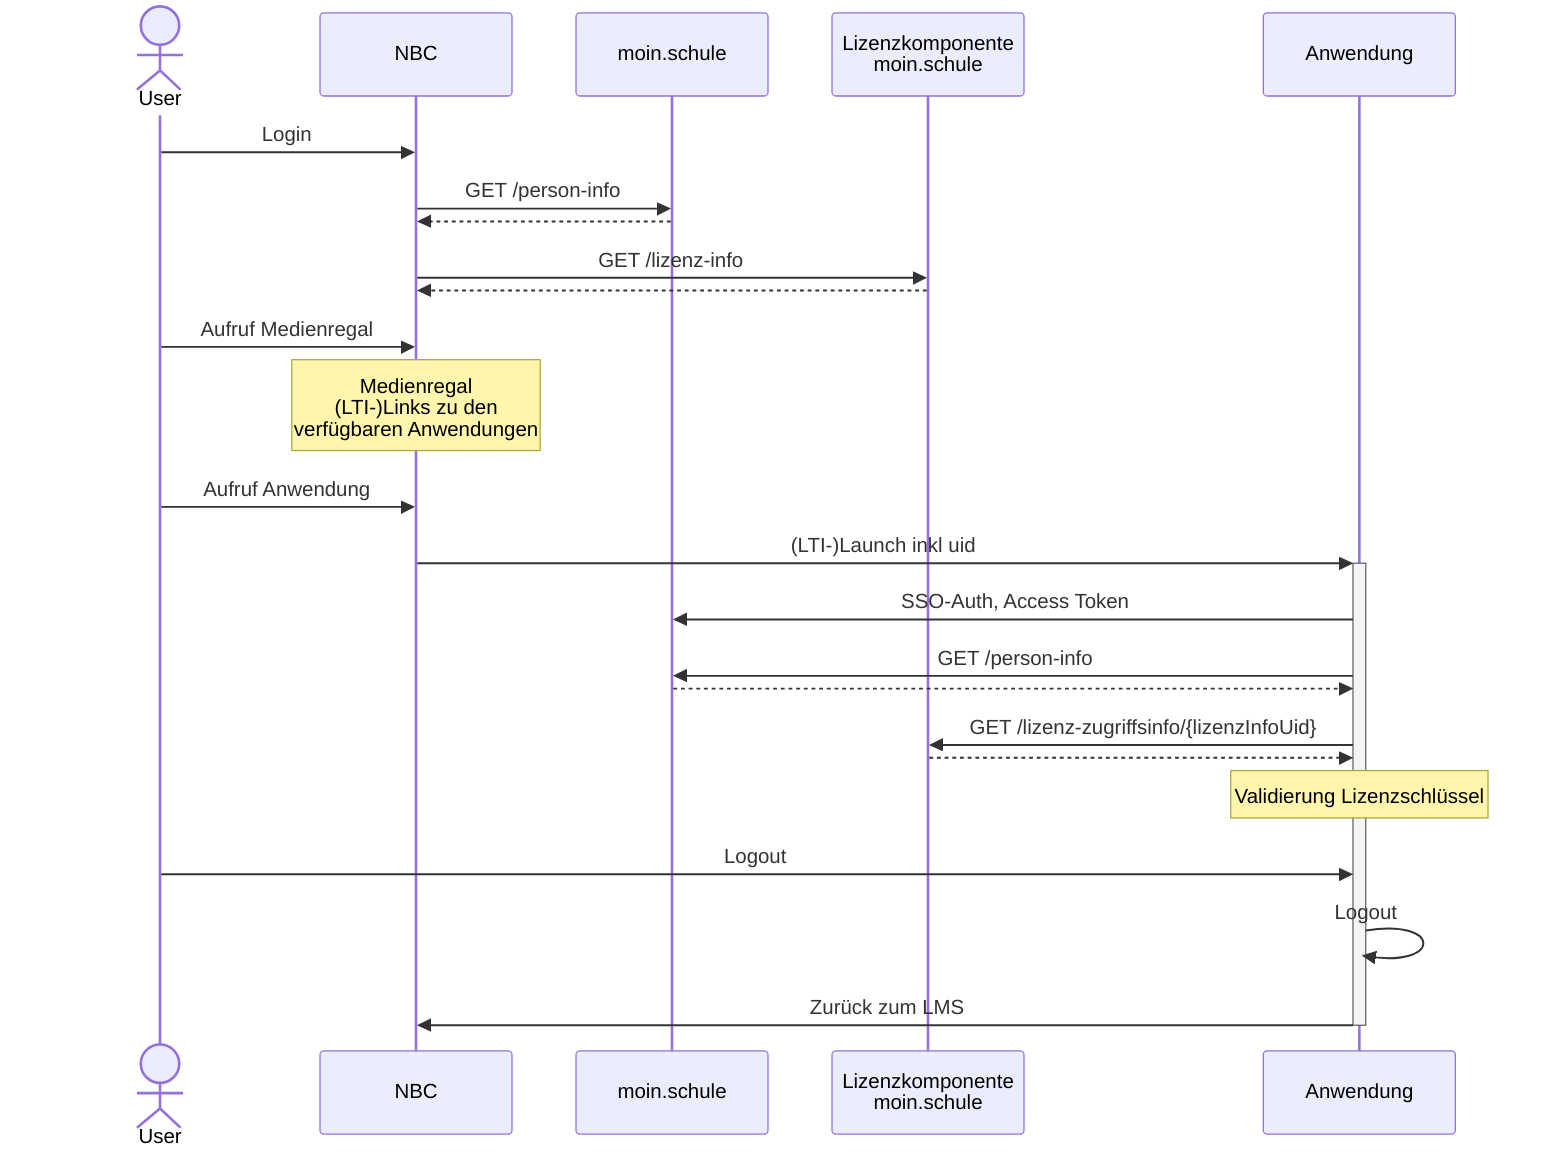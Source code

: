 sequenceDiagram
    actor X as User
    participant LMS as NBC
    participant IDM as moin.schule
    participant LV as Lizenzkomponente<br/>moin.schule
    participant Target as Anwendung
    X->>LMS: Login
    LMS->>IDM: GET /person-info
    IDM-->>LMS: 
    LMS->>LV: GET /lizenz-info
    LV-->>LMS: 
    X->>LMS: Aufruf Medienregal
    Note over LMS: Medienregal<br/>(LTI-)Links zu den<br/>verfügbaren Anwendungen
    X->>LMS: Aufruf Anwendung
    LMS->>+Target: (LTI-)Launch inkl uid
    Target->>IDM: SSO-Auth, Access Token
    Target->>IDM: GET /person-info
    IDM-->>Target: 
    Target->>LV: GET /lizenz-zugriffsinfo/{lizenzInfoUid}
    LV-->>Target: 
    Note over Target: Validierung Lizenzschlüssel
    X->>Target: Logout
    Target->>Target: Logout
    Target->>-LMS: Zurück zum LMS